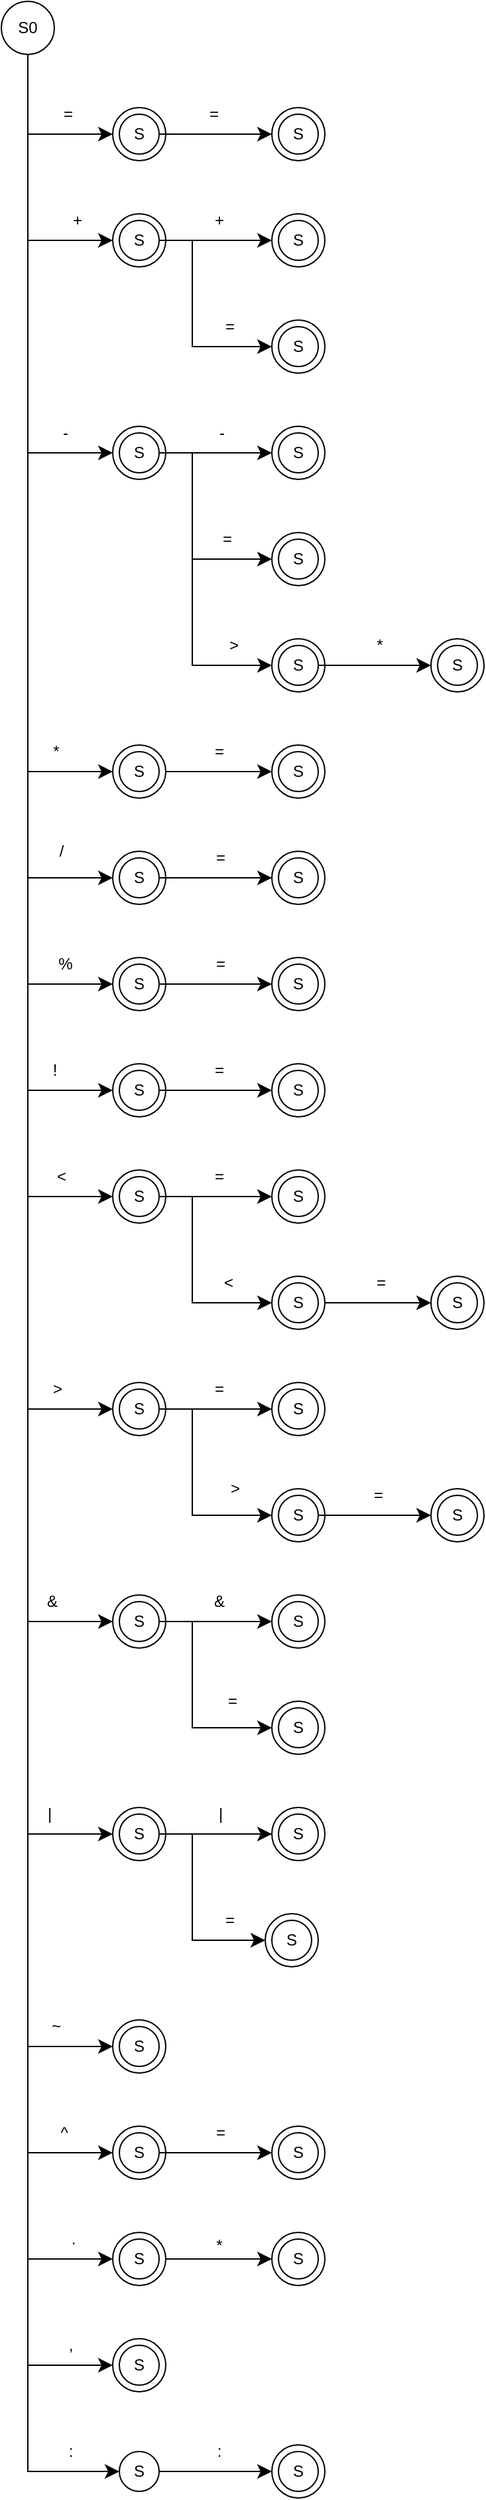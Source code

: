 <mxfile version="26.2.14">
  <diagram name="Страница — 1" id="ICFpaHcOcoHogkfdbQnj">
    <mxGraphModel dx="419" dy="902" grid="1" gridSize="10" guides="1" tooltips="1" connect="1" arrows="1" fold="1" page="1" pageScale="1" pageWidth="827" pageHeight="1169" math="0" shadow="0">
      <root>
        <mxCell id="0" />
        <mxCell id="1" parent="0" />
        <mxCell id="AFnphyHwQlmlIxG2m7yG-260" value="S1" style="ellipse;whiteSpace=wrap;html=1;aspect=fixed;rounded=0;labelBackgroundColor=none;" parent="1" vertex="1">
          <mxGeometry x="120" y="80" width="40" height="40" as="geometry" />
        </mxCell>
        <mxCell id="SLfzTxDuK_mz3WN6_6ux-1" style="edgeStyle=orthogonalEdgeStyle;rounded=0;orthogonalLoop=1;jettySize=auto;html=1;entryX=0;entryY=0.5;entryDx=0;entryDy=0;fontSize=12;startSize=8;endSize=8;labelBackgroundColor=none;fontColor=default;" edge="1" parent="1" source="AFnphyHwQlmlIxG2m7yG-1" target="AFnphyHwQlmlIxG2m7yG-260">
          <mxGeometry relative="1" as="geometry">
            <Array as="points">
              <mxPoint x="56" y="100" />
            </Array>
          </mxGeometry>
        </mxCell>
        <mxCell id="SLfzTxDuK_mz3WN6_6ux-17" value="=" style="edgeLabel;html=1;align=center;verticalAlign=middle;resizable=0;points=[];fontSize=12;fontFamily=Helvetica;fontColor=default;labelBackgroundColor=default;" vertex="1" connectable="0" parent="SLfzTxDuK_mz3WN6_6ux-1">
          <mxGeometry x="0.449" y="-2" relative="1" as="geometry">
            <mxPoint y="-17" as="offset" />
          </mxGeometry>
        </mxCell>
        <mxCell id="SLfzTxDuK_mz3WN6_6ux-12" style="edgeStyle=orthogonalEdgeStyle;rounded=0;orthogonalLoop=1;jettySize=auto;html=1;entryX=0;entryY=0.5;entryDx=0;entryDy=0;fontSize=12;startSize=8;endSize=8;labelBackgroundColor=none;fontColor=default;" edge="1" parent="1" source="AFnphyHwQlmlIxG2m7yG-1" target="SLfzTxDuK_mz3WN6_6ux-2">
          <mxGeometry relative="1" as="geometry">
            <Array as="points">
              <mxPoint x="56" y="180" />
            </Array>
          </mxGeometry>
        </mxCell>
        <mxCell id="SLfzTxDuK_mz3WN6_6ux-18" value="+" style="edgeLabel;html=1;align=center;verticalAlign=middle;resizable=0;points=[];fontSize=12;fontFamily=Helvetica;fontColor=default;labelBackgroundColor=default;" vertex="1" connectable="0" parent="SLfzTxDuK_mz3WN6_6ux-12">
          <mxGeometry x="0.731" y="-2" relative="1" as="geometry">
            <mxPoint y="-17" as="offset" />
          </mxGeometry>
        </mxCell>
        <mxCell id="SLfzTxDuK_mz3WN6_6ux-13" style="edgeStyle=orthogonalEdgeStyle;orthogonalLoop=1;jettySize=auto;html=1;entryX=0;entryY=0.5;entryDx=0;entryDy=0;fontSize=12;startSize=8;endSize=8;rounded=0;curved=0;" edge="1" parent="1" source="AFnphyHwQlmlIxG2m7yG-1" target="SLfzTxDuK_mz3WN6_6ux-4">
          <mxGeometry relative="1" as="geometry">
            <Array as="points">
              <mxPoint x="56" y="340" />
            </Array>
          </mxGeometry>
        </mxCell>
        <mxCell id="SLfzTxDuK_mz3WN6_6ux-19" value="-" style="edgeLabel;html=1;align=center;verticalAlign=middle;resizable=0;points=[];fontSize=12;fontFamily=Helvetica;fontColor=default;labelBackgroundColor=default;" vertex="1" connectable="0" parent="SLfzTxDuK_mz3WN6_6ux-13">
          <mxGeometry x="0.801" y="-1" relative="1" as="geometry">
            <mxPoint y="-16" as="offset" />
          </mxGeometry>
        </mxCell>
        <mxCell id="SLfzTxDuK_mz3WN6_6ux-14" style="edgeStyle=orthogonalEdgeStyle;shape=connector;curved=0;rounded=0;orthogonalLoop=1;jettySize=auto;html=1;entryX=0;entryY=0.5;entryDx=0;entryDy=0;strokeColor=default;align=center;verticalAlign=middle;fontFamily=Helvetica;fontSize=12;fontColor=default;labelBackgroundColor=default;startSize=8;endArrow=classic;endSize=8;" edge="1" parent="1" source="AFnphyHwQlmlIxG2m7yG-1" target="SLfzTxDuK_mz3WN6_6ux-6">
          <mxGeometry relative="1" as="geometry">
            <Array as="points">
              <mxPoint x="56" y="580" />
            </Array>
          </mxGeometry>
        </mxCell>
        <mxCell id="SLfzTxDuK_mz3WN6_6ux-20" value="*" style="edgeLabel;html=1;align=center;verticalAlign=middle;resizable=0;points=[];fontSize=12;fontFamily=Helvetica;fontColor=default;labelBackgroundColor=default;" vertex="1" connectable="0" parent="SLfzTxDuK_mz3WN6_6ux-14">
          <mxGeometry x="0.882" relative="1" as="geometry">
            <mxPoint x="-8" y="-15" as="offset" />
          </mxGeometry>
        </mxCell>
        <mxCell id="SLfzTxDuK_mz3WN6_6ux-15" style="edgeStyle=orthogonalEdgeStyle;shape=connector;curved=0;rounded=0;orthogonalLoop=1;jettySize=auto;html=1;entryX=0;entryY=0.5;entryDx=0;entryDy=0;strokeColor=default;align=center;verticalAlign=middle;fontFamily=Helvetica;fontSize=12;fontColor=default;labelBackgroundColor=default;startSize=8;endArrow=classic;endSize=8;" edge="1" parent="1" source="AFnphyHwQlmlIxG2m7yG-1" target="SLfzTxDuK_mz3WN6_6ux-8">
          <mxGeometry relative="1" as="geometry">
            <Array as="points">
              <mxPoint x="56" y="660" />
            </Array>
          </mxGeometry>
        </mxCell>
        <mxCell id="SLfzTxDuK_mz3WN6_6ux-21" value="/" style="edgeLabel;html=1;align=center;verticalAlign=middle;resizable=0;points=[];fontSize=12;fontFamily=Helvetica;fontColor=default;labelBackgroundColor=default;" vertex="1" connectable="0" parent="SLfzTxDuK_mz3WN6_6ux-15">
          <mxGeometry x="0.886" y="-1" relative="1" as="geometry">
            <mxPoint y="-21" as="offset" />
          </mxGeometry>
        </mxCell>
        <mxCell id="SLfzTxDuK_mz3WN6_6ux-16" style="edgeStyle=orthogonalEdgeStyle;shape=connector;curved=0;rounded=0;orthogonalLoop=1;jettySize=auto;html=1;entryX=0;entryY=0.5;entryDx=0;entryDy=0;strokeColor=default;align=center;verticalAlign=middle;fontFamily=Helvetica;fontSize=12;fontColor=default;labelBackgroundColor=default;startSize=8;endArrow=classic;endSize=8;" edge="1" parent="1" source="AFnphyHwQlmlIxG2m7yG-1" target="SLfzTxDuK_mz3WN6_6ux-10">
          <mxGeometry relative="1" as="geometry">
            <Array as="points">
              <mxPoint x="56" y="740" />
            </Array>
          </mxGeometry>
        </mxCell>
        <mxCell id="SLfzTxDuK_mz3WN6_6ux-22" value="%" style="edgeLabel;html=1;align=center;verticalAlign=middle;resizable=0;points=[];fontSize=12;fontFamily=Helvetica;fontColor=default;labelBackgroundColor=default;" vertex="1" connectable="0" parent="SLfzTxDuK_mz3WN6_6ux-16">
          <mxGeometry x="0.904" y="-3" relative="1" as="geometry">
            <mxPoint y="-18" as="offset" />
          </mxGeometry>
        </mxCell>
        <mxCell id="SLfzTxDuK_mz3WN6_6ux-47" style="edgeStyle=orthogonalEdgeStyle;shape=connector;curved=0;rounded=0;orthogonalLoop=1;jettySize=auto;html=1;entryX=0;entryY=0.5;entryDx=0;entryDy=0;strokeColor=default;align=center;verticalAlign=middle;fontFamily=Helvetica;fontSize=12;fontColor=default;labelBackgroundColor=default;startSize=8;endArrow=classic;endSize=8;" edge="1" parent="1" source="AFnphyHwQlmlIxG2m7yG-1" target="SLfzTxDuK_mz3WN6_6ux-43">
          <mxGeometry relative="1" as="geometry">
            <Array as="points">
              <mxPoint x="56" y="900" />
            </Array>
          </mxGeometry>
        </mxCell>
        <mxCell id="SLfzTxDuK_mz3WN6_6ux-49" value="&amp;lt;" style="edgeLabel;html=1;align=center;verticalAlign=middle;resizable=0;points=[];fontSize=12;fontFamily=Helvetica;fontColor=default;labelBackgroundColor=default;" vertex="1" connectable="0" parent="SLfzTxDuK_mz3WN6_6ux-47">
          <mxGeometry x="0.915" y="-1" relative="1" as="geometry">
            <mxPoint y="-16" as="offset" />
          </mxGeometry>
        </mxCell>
        <mxCell id="SLfzTxDuK_mz3WN6_6ux-48" style="edgeStyle=orthogonalEdgeStyle;shape=connector;curved=0;rounded=0;orthogonalLoop=1;jettySize=auto;html=1;entryX=0;entryY=0.5;entryDx=0;entryDy=0;strokeColor=default;align=center;verticalAlign=middle;fontFamily=Helvetica;fontSize=12;fontColor=default;labelBackgroundColor=default;startSize=8;endArrow=classic;endSize=8;" edge="1" parent="1" source="AFnphyHwQlmlIxG2m7yG-1" target="SLfzTxDuK_mz3WN6_6ux-45">
          <mxGeometry relative="1" as="geometry">
            <Array as="points">
              <mxPoint x="56" y="1060" />
            </Array>
          </mxGeometry>
        </mxCell>
        <mxCell id="SLfzTxDuK_mz3WN6_6ux-50" value="&amp;gt;" style="edgeLabel;html=1;align=center;verticalAlign=middle;resizable=0;points=[];fontSize=12;fontFamily=Helvetica;fontColor=default;labelBackgroundColor=default;" vertex="1" connectable="0" parent="SLfzTxDuK_mz3WN6_6ux-48">
          <mxGeometry x="0.922" y="1" relative="1" as="geometry">
            <mxPoint y="-14" as="offset" />
          </mxGeometry>
        </mxCell>
        <mxCell id="SLfzTxDuK_mz3WN6_6ux-64" style="edgeStyle=orthogonalEdgeStyle;shape=connector;curved=0;rounded=0;orthogonalLoop=1;jettySize=auto;html=1;entryX=0;entryY=0.5;entryDx=0;entryDy=0;strokeColor=default;align=center;verticalAlign=middle;fontFamily=Helvetica;fontSize=12;fontColor=default;labelBackgroundColor=default;startSize=8;endArrow=classic;endSize=8;" edge="1" parent="1" source="AFnphyHwQlmlIxG2m7yG-1" target="SLfzTxDuK_mz3WN6_6ux-60">
          <mxGeometry relative="1" as="geometry">
            <Array as="points">
              <mxPoint x="56" y="820" />
            </Array>
          </mxGeometry>
        </mxCell>
        <mxCell id="SLfzTxDuK_mz3WN6_6ux-65" value="!" style="edgeLabel;html=1;align=center;verticalAlign=middle;resizable=0;points=[];fontSize=12;fontFamily=Helvetica;fontColor=default;labelBackgroundColor=default;" vertex="1" connectable="0" parent="SLfzTxDuK_mz3WN6_6ux-64">
          <mxGeometry x="0.894" relative="1" as="geometry">
            <mxPoint y="-15" as="offset" />
          </mxGeometry>
        </mxCell>
        <mxCell id="SLfzTxDuK_mz3WN6_6ux-78" style="edgeStyle=orthogonalEdgeStyle;shape=connector;curved=0;rounded=0;orthogonalLoop=1;jettySize=auto;html=1;entryX=0;entryY=0.5;entryDx=0;entryDy=0;strokeColor=default;align=center;verticalAlign=middle;fontFamily=Helvetica;fontSize=12;fontColor=default;labelBackgroundColor=default;startSize=8;endArrow=classic;endSize=8;" edge="1" parent="1" source="AFnphyHwQlmlIxG2m7yG-1" target="SLfzTxDuK_mz3WN6_6ux-66">
          <mxGeometry relative="1" as="geometry">
            <Array as="points">
              <mxPoint x="56" y="1220" />
            </Array>
          </mxGeometry>
        </mxCell>
        <mxCell id="SLfzTxDuK_mz3WN6_6ux-79" value="&amp;amp;" style="edgeLabel;html=1;align=center;verticalAlign=middle;resizable=0;points=[];fontSize=12;fontFamily=Helvetica;fontColor=default;labelBackgroundColor=default;" vertex="1" connectable="0" parent="SLfzTxDuK_mz3WN6_6ux-78">
          <mxGeometry x="0.926" y="-1" relative="1" as="geometry">
            <mxPoint y="-16" as="offset" />
          </mxGeometry>
        </mxCell>
        <mxCell id="SLfzTxDuK_mz3WN6_6ux-80" style="edgeStyle=orthogonalEdgeStyle;shape=connector;curved=0;rounded=0;orthogonalLoop=1;jettySize=auto;html=1;entryX=0;entryY=0.5;entryDx=0;entryDy=0;strokeColor=default;align=center;verticalAlign=middle;fontFamily=Helvetica;fontSize=12;fontColor=default;labelBackgroundColor=default;startSize=8;endArrow=classic;endSize=8;" edge="1" parent="1" source="AFnphyHwQlmlIxG2m7yG-1" target="SLfzTxDuK_mz3WN6_6ux-68">
          <mxGeometry relative="1" as="geometry">
            <Array as="points">
              <mxPoint x="56" y="1380" />
            </Array>
          </mxGeometry>
        </mxCell>
        <mxCell id="SLfzTxDuK_mz3WN6_6ux-81" value="|" style="edgeLabel;html=1;align=center;verticalAlign=middle;resizable=0;points=[];fontSize=12;fontFamily=Helvetica;fontColor=default;labelBackgroundColor=default;" vertex="1" connectable="0" parent="SLfzTxDuK_mz3WN6_6ux-80">
          <mxGeometry x="0.931" relative="1" as="geometry">
            <mxPoint y="-15" as="offset" />
          </mxGeometry>
        </mxCell>
        <mxCell id="SLfzTxDuK_mz3WN6_6ux-84" style="edgeStyle=orthogonalEdgeStyle;shape=connector;curved=0;rounded=0;orthogonalLoop=1;jettySize=auto;html=1;entryX=0;entryY=0.5;entryDx=0;entryDy=0;strokeColor=default;align=center;verticalAlign=middle;fontFamily=Helvetica;fontSize=12;fontColor=default;labelBackgroundColor=default;startSize=8;endArrow=classic;endSize=8;" edge="1" parent="1" source="AFnphyHwQlmlIxG2m7yG-1" target="SLfzTxDuK_mz3WN6_6ux-82">
          <mxGeometry relative="1" as="geometry">
            <Array as="points">
              <mxPoint x="56" y="1540" />
            </Array>
          </mxGeometry>
        </mxCell>
        <mxCell id="SLfzTxDuK_mz3WN6_6ux-85" value="~" style="edgeLabel;html=1;align=center;verticalAlign=middle;resizable=0;points=[];fontSize=12;fontFamily=Helvetica;fontColor=default;labelBackgroundColor=default;" vertex="1" connectable="0" parent="SLfzTxDuK_mz3WN6_6ux-84">
          <mxGeometry x="0.951" y="-1" relative="1" as="geometry">
            <mxPoint x="-5" y="-16" as="offset" />
          </mxGeometry>
        </mxCell>
        <mxCell id="SLfzTxDuK_mz3WN6_6ux-116" value="" style="edgeStyle=orthogonalEdgeStyle;shape=connector;curved=0;rounded=0;orthogonalLoop=1;jettySize=auto;html=1;entryX=0;entryY=0.5;entryDx=0;entryDy=0;strokeColor=default;align=center;verticalAlign=middle;fontFamily=Helvetica;fontSize=12;fontColor=default;labelBackgroundColor=default;startSize=8;endArrow=classic;endSize=8;" edge="1" parent="1" source="AFnphyHwQlmlIxG2m7yG-1" target="SLfzTxDuK_mz3WN6_6ux-114">
          <mxGeometry relative="1" as="geometry">
            <Array as="points">
              <mxPoint x="56" y="1620" />
            </Array>
          </mxGeometry>
        </mxCell>
        <mxCell id="SLfzTxDuK_mz3WN6_6ux-117" value="^" style="edgeLabel;html=1;align=center;verticalAlign=middle;resizable=0;points=[];fontSize=12;fontFamily=Helvetica;fontColor=default;labelBackgroundColor=default;" vertex="1" connectable="0" parent="SLfzTxDuK_mz3WN6_6ux-116">
          <mxGeometry x="0.955" y="-1" relative="1" as="geometry">
            <mxPoint y="-16" as="offset" />
          </mxGeometry>
        </mxCell>
        <mxCell id="SLfzTxDuK_mz3WN6_6ux-160" style="edgeStyle=orthogonalEdgeStyle;shape=connector;curved=0;rounded=0;orthogonalLoop=1;jettySize=auto;html=1;entryX=0;entryY=0.5;entryDx=0;entryDy=0;strokeColor=default;align=center;verticalAlign=middle;fontFamily=Helvetica;fontSize=12;fontColor=default;labelBackgroundColor=default;startSize=8;endArrow=classic;endSize=8;" edge="1" parent="1" source="AFnphyHwQlmlIxG2m7yG-1" target="SLfzTxDuK_mz3WN6_6ux-147">
          <mxGeometry relative="1" as="geometry">
            <Array as="points">
              <mxPoint x="56" y="1700" />
            </Array>
          </mxGeometry>
        </mxCell>
        <mxCell id="SLfzTxDuK_mz3WN6_6ux-163" value="." style="edgeLabel;html=1;align=center;verticalAlign=middle;resizable=0;points=[];fontSize=12;fontFamily=Helvetica;fontColor=default;labelBackgroundColor=default;" vertex="1" connectable="0" parent="SLfzTxDuK_mz3WN6_6ux-160">
          <mxGeometry x="0.965" relative="1" as="geometry">
            <mxPoint y="-15" as="offset" />
          </mxGeometry>
        </mxCell>
        <mxCell id="SLfzTxDuK_mz3WN6_6ux-161" style="edgeStyle=orthogonalEdgeStyle;shape=connector;curved=0;rounded=0;orthogonalLoop=1;jettySize=auto;html=1;entryX=0;entryY=0.5;entryDx=0;entryDy=0;strokeColor=default;align=center;verticalAlign=middle;fontFamily=Helvetica;fontSize=12;fontColor=default;labelBackgroundColor=default;startSize=8;endArrow=classic;endSize=8;" edge="1" parent="1" source="AFnphyHwQlmlIxG2m7yG-1" target="SLfzTxDuK_mz3WN6_6ux-149">
          <mxGeometry relative="1" as="geometry">
            <Array as="points">
              <mxPoint x="56" y="1780" />
            </Array>
          </mxGeometry>
        </mxCell>
        <mxCell id="SLfzTxDuK_mz3WN6_6ux-164" value="," style="edgeLabel;html=1;align=center;verticalAlign=middle;resizable=0;points=[];fontSize=12;fontFamily=Helvetica;fontColor=default;labelBackgroundColor=default;" vertex="1" connectable="0" parent="SLfzTxDuK_mz3WN6_6ux-161">
          <mxGeometry x="0.964" y="-1" relative="1" as="geometry">
            <mxPoint y="-16" as="offset" />
          </mxGeometry>
        </mxCell>
        <mxCell id="SLfzTxDuK_mz3WN6_6ux-162" style="edgeStyle=orthogonalEdgeStyle;shape=connector;curved=0;rounded=0;orthogonalLoop=1;jettySize=auto;html=1;entryX=0;entryY=0.5;entryDx=0;entryDy=0;strokeColor=default;align=center;verticalAlign=middle;fontFamily=Helvetica;fontSize=12;fontColor=default;labelBackgroundColor=default;startSize=8;endArrow=classic;endSize=8;" edge="1" parent="1" source="AFnphyHwQlmlIxG2m7yG-1" target="SLfzTxDuK_mz3WN6_6ux-152">
          <mxGeometry relative="1" as="geometry">
            <Array as="points">
              <mxPoint x="56" y="1860" />
            </Array>
          </mxGeometry>
        </mxCell>
        <mxCell id="SLfzTxDuK_mz3WN6_6ux-166" value=":" style="edgeLabel;html=1;align=center;verticalAlign=middle;resizable=0;points=[];fontSize=12;fontFamily=Helvetica;fontColor=default;labelBackgroundColor=default;" vertex="1" connectable="0" parent="SLfzTxDuK_mz3WN6_6ux-162">
          <mxGeometry x="0.961" y="1" relative="1" as="geometry">
            <mxPoint y="-14" as="offset" />
          </mxGeometry>
        </mxCell>
        <mxCell id="AFnphyHwQlmlIxG2m7yG-1" value="S0" style="ellipse;whiteSpace=wrap;html=1;aspect=fixed;rounded=0;labelBackgroundColor=none;" parent="1" vertex="1">
          <mxGeometry x="36" width="40" height="40" as="geometry" />
        </mxCell>
        <mxCell id="SLfzTxDuK_mz3WN6_6ux-31" style="edgeStyle=orthogonalEdgeStyle;shape=connector;curved=0;rounded=0;orthogonalLoop=1;jettySize=auto;html=1;entryX=0;entryY=0.5;entryDx=0;entryDy=0;strokeColor=default;align=center;verticalAlign=middle;fontFamily=Helvetica;fontSize=12;fontColor=default;labelBackgroundColor=default;startSize=8;endArrow=classic;endSize=8;" edge="1" parent="1" source="AFnphyHwQlmlIxG2m7yG-55" target="SLfzTxDuK_mz3WN6_6ux-29">
          <mxGeometry relative="1" as="geometry" />
        </mxCell>
        <mxCell id="SLfzTxDuK_mz3WN6_6ux-34" value="=" style="edgeLabel;html=1;align=center;verticalAlign=middle;resizable=0;points=[];fontSize=12;fontFamily=Helvetica;fontColor=default;labelBackgroundColor=default;" vertex="1" connectable="0" parent="SLfzTxDuK_mz3WN6_6ux-31">
          <mxGeometry x="-0.03" y="-1" relative="1" as="geometry">
            <mxPoint y="-16" as="offset" />
          </mxGeometry>
        </mxCell>
        <mxCell id="AFnphyHwQlmlIxG2m7yG-55" value="S" style="ellipse;whiteSpace=wrap;html=1;aspect=fixed;rounded=0;labelBackgroundColor=none;" parent="1" vertex="1">
          <mxGeometry x="125" y="85" width="30" height="30" as="geometry" />
        </mxCell>
        <mxCell id="SLfzTxDuK_mz3WN6_6ux-25" style="edgeStyle=orthogonalEdgeStyle;shape=connector;curved=0;rounded=0;orthogonalLoop=1;jettySize=auto;html=1;entryX=0;entryY=0.5;entryDx=0;entryDy=0;strokeColor=default;align=center;verticalAlign=middle;fontFamily=Helvetica;fontSize=12;fontColor=default;labelBackgroundColor=default;startSize=8;endArrow=classic;endSize=8;" edge="1" parent="1" source="SLfzTxDuK_mz3WN6_6ux-2" target="SLfzTxDuK_mz3WN6_6ux-23">
          <mxGeometry relative="1" as="geometry" />
        </mxCell>
        <mxCell id="SLfzTxDuK_mz3WN6_6ux-26" value="+" style="edgeLabel;html=1;align=center;verticalAlign=middle;resizable=0;points=[];fontSize=12;fontFamily=Helvetica;fontColor=default;labelBackgroundColor=default;" vertex="1" connectable="0" parent="SLfzTxDuK_mz3WN6_6ux-25">
          <mxGeometry x="-0.002" relative="1" as="geometry">
            <mxPoint y="-15" as="offset" />
          </mxGeometry>
        </mxCell>
        <mxCell id="SLfzTxDuK_mz3WN6_6ux-2" value="S1" style="ellipse;whiteSpace=wrap;html=1;aspect=fixed;rounded=0;labelBackgroundColor=none;" vertex="1" parent="1">
          <mxGeometry x="120" y="160" width="40" height="40" as="geometry" />
        </mxCell>
        <mxCell id="SLfzTxDuK_mz3WN6_6ux-104" style="edgeStyle=orthogonalEdgeStyle;shape=connector;curved=0;rounded=0;orthogonalLoop=1;jettySize=auto;html=1;entryX=0;entryY=0.5;entryDx=0;entryDy=0;strokeColor=default;align=center;verticalAlign=middle;fontFamily=Helvetica;fontSize=12;fontColor=default;labelBackgroundColor=default;startSize=8;endArrow=classic;endSize=8;" edge="1" parent="1" source="SLfzTxDuK_mz3WN6_6ux-3" target="SLfzTxDuK_mz3WN6_6ux-94">
          <mxGeometry relative="1" as="geometry">
            <Array as="points">
              <mxPoint x="180" y="180" />
              <mxPoint x="180" y="260" />
            </Array>
          </mxGeometry>
        </mxCell>
        <mxCell id="SLfzTxDuK_mz3WN6_6ux-109" value="=" style="edgeLabel;html=1;align=center;verticalAlign=middle;resizable=0;points=[];fontSize=12;fontFamily=Helvetica;fontColor=default;labelBackgroundColor=default;" vertex="1" connectable="0" parent="SLfzTxDuK_mz3WN6_6ux-104">
          <mxGeometry x="0.605" relative="1" as="geometry">
            <mxPoint y="-15" as="offset" />
          </mxGeometry>
        </mxCell>
        <mxCell id="SLfzTxDuK_mz3WN6_6ux-3" value="S" style="ellipse;whiteSpace=wrap;html=1;aspect=fixed;rounded=0;labelBackgroundColor=none;" vertex="1" parent="1">
          <mxGeometry x="125" y="165" width="30" height="30" as="geometry" />
        </mxCell>
        <mxCell id="SLfzTxDuK_mz3WN6_6ux-105" style="edgeStyle=orthogonalEdgeStyle;shape=connector;curved=0;rounded=0;orthogonalLoop=1;jettySize=auto;html=1;entryX=0;entryY=0.5;entryDx=0;entryDy=0;strokeColor=default;align=center;verticalAlign=middle;fontFamily=Helvetica;fontSize=12;fontColor=default;labelBackgroundColor=default;startSize=8;endArrow=classic;endSize=8;" edge="1" parent="1" source="SLfzTxDuK_mz3WN6_6ux-4" target="SLfzTxDuK_mz3WN6_6ux-96">
          <mxGeometry relative="1" as="geometry">
            <Array as="points">
              <mxPoint x="180" y="340" />
              <mxPoint x="180" y="420" />
            </Array>
          </mxGeometry>
        </mxCell>
        <mxCell id="SLfzTxDuK_mz3WN6_6ux-110" value="=" style="edgeLabel;html=1;align=center;verticalAlign=middle;resizable=0;points=[];fontSize=12;fontFamily=Helvetica;fontColor=default;labelBackgroundColor=default;" vertex="1" connectable="0" parent="SLfzTxDuK_mz3WN6_6ux-105">
          <mxGeometry x="0.571" y="-3" relative="1" as="geometry">
            <mxPoint y="-18" as="offset" />
          </mxGeometry>
        </mxCell>
        <mxCell id="SLfzTxDuK_mz3WN6_6ux-4" value="S1" style="ellipse;whiteSpace=wrap;html=1;aspect=fixed;rounded=0;labelBackgroundColor=none;" vertex="1" parent="1">
          <mxGeometry x="120" y="320" width="40" height="40" as="geometry" />
        </mxCell>
        <mxCell id="SLfzTxDuK_mz3WN6_6ux-32" style="edgeStyle=orthogonalEdgeStyle;shape=connector;curved=0;rounded=0;orthogonalLoop=1;jettySize=auto;html=1;entryX=0;entryY=0.5;entryDx=0;entryDy=0;strokeColor=default;align=center;verticalAlign=middle;fontFamily=Helvetica;fontSize=12;fontColor=default;labelBackgroundColor=default;startSize=8;endArrow=classic;endSize=8;" edge="1" parent="1" source="SLfzTxDuK_mz3WN6_6ux-5" target="SLfzTxDuK_mz3WN6_6ux-27">
          <mxGeometry relative="1" as="geometry" />
        </mxCell>
        <mxCell id="SLfzTxDuK_mz3WN6_6ux-33" value="-" style="edgeLabel;html=1;align=center;verticalAlign=middle;resizable=0;points=[];fontSize=12;fontFamily=Helvetica;fontColor=default;labelBackgroundColor=default;" vertex="1" connectable="0" parent="SLfzTxDuK_mz3WN6_6ux-32">
          <mxGeometry x="0.092" y="2" relative="1" as="geometry">
            <mxPoint y="-13" as="offset" />
          </mxGeometry>
        </mxCell>
        <mxCell id="SLfzTxDuK_mz3WN6_6ux-141" style="edgeStyle=orthogonalEdgeStyle;shape=connector;curved=0;rounded=0;orthogonalLoop=1;jettySize=auto;html=1;entryX=0;entryY=0.5;entryDx=0;entryDy=0;strokeColor=default;align=center;verticalAlign=middle;fontFamily=Helvetica;fontSize=12;fontColor=default;labelBackgroundColor=default;startSize=8;endArrow=classic;endSize=8;" edge="1" parent="1" source="SLfzTxDuK_mz3WN6_6ux-5" target="SLfzTxDuK_mz3WN6_6ux-139">
          <mxGeometry relative="1" as="geometry">
            <Array as="points">
              <mxPoint x="180" y="340" />
              <mxPoint x="180" y="500" />
            </Array>
          </mxGeometry>
        </mxCell>
        <mxCell id="SLfzTxDuK_mz3WN6_6ux-142" value="&amp;gt;" style="edgeLabel;html=1;align=center;verticalAlign=middle;resizable=0;points=[];fontSize=12;fontFamily=Helvetica;fontColor=default;labelBackgroundColor=default;" vertex="1" connectable="0" parent="SLfzTxDuK_mz3WN6_6ux-141">
          <mxGeometry x="0.832" y="-1" relative="1" as="geometry">
            <mxPoint x="-9" y="-16" as="offset" />
          </mxGeometry>
        </mxCell>
        <mxCell id="SLfzTxDuK_mz3WN6_6ux-5" value="S" style="ellipse;whiteSpace=wrap;html=1;aspect=fixed;rounded=0;labelBackgroundColor=none;" vertex="1" parent="1">
          <mxGeometry x="125" y="325" width="30" height="30" as="geometry" />
        </mxCell>
        <mxCell id="SLfzTxDuK_mz3WN6_6ux-106" style="edgeStyle=orthogonalEdgeStyle;shape=connector;curved=0;rounded=0;orthogonalLoop=1;jettySize=auto;html=1;entryX=0;entryY=0.5;entryDx=0;entryDy=0;strokeColor=default;align=center;verticalAlign=middle;fontFamily=Helvetica;fontSize=12;fontColor=default;labelBackgroundColor=default;startSize=8;endArrow=classic;endSize=8;" edge="1" parent="1" source="SLfzTxDuK_mz3WN6_6ux-6" target="SLfzTxDuK_mz3WN6_6ux-98">
          <mxGeometry relative="1" as="geometry" />
        </mxCell>
        <mxCell id="SLfzTxDuK_mz3WN6_6ux-111" value="=" style="edgeLabel;html=1;align=center;verticalAlign=middle;resizable=0;points=[];fontSize=12;fontFamily=Helvetica;fontColor=default;labelBackgroundColor=default;" vertex="1" connectable="0" parent="SLfzTxDuK_mz3WN6_6ux-106">
          <mxGeometry x="0.012" y="-2" relative="1" as="geometry">
            <mxPoint x="-1" y="-17" as="offset" />
          </mxGeometry>
        </mxCell>
        <mxCell id="SLfzTxDuK_mz3WN6_6ux-6" value="S1" style="ellipse;whiteSpace=wrap;html=1;aspect=fixed;rounded=0;labelBackgroundColor=none;" vertex="1" parent="1">
          <mxGeometry x="120" y="560" width="40" height="40" as="geometry" />
        </mxCell>
        <mxCell id="SLfzTxDuK_mz3WN6_6ux-7" value="S" style="ellipse;whiteSpace=wrap;html=1;aspect=fixed;rounded=0;labelBackgroundColor=none;" vertex="1" parent="1">
          <mxGeometry x="125" y="565" width="30" height="30" as="geometry" />
        </mxCell>
        <mxCell id="SLfzTxDuK_mz3WN6_6ux-8" value="S1" style="ellipse;whiteSpace=wrap;html=1;aspect=fixed;rounded=0;labelBackgroundColor=none;" vertex="1" parent="1">
          <mxGeometry x="120" y="640" width="40" height="40" as="geometry" />
        </mxCell>
        <mxCell id="SLfzTxDuK_mz3WN6_6ux-107" style="edgeStyle=orthogonalEdgeStyle;shape=connector;curved=0;rounded=0;orthogonalLoop=1;jettySize=auto;html=1;entryX=0;entryY=0.5;entryDx=0;entryDy=0;strokeColor=default;align=center;verticalAlign=middle;fontFamily=Helvetica;fontSize=12;fontColor=default;labelBackgroundColor=default;startSize=8;endArrow=classic;endSize=8;" edge="1" parent="1" source="SLfzTxDuK_mz3WN6_6ux-9" target="SLfzTxDuK_mz3WN6_6ux-100">
          <mxGeometry relative="1" as="geometry" />
        </mxCell>
        <mxCell id="SLfzTxDuK_mz3WN6_6ux-112" value="=" style="edgeLabel;html=1;align=center;verticalAlign=middle;resizable=0;points=[];fontSize=12;fontFamily=Helvetica;fontColor=default;labelBackgroundColor=default;" vertex="1" connectable="0" parent="SLfzTxDuK_mz3WN6_6ux-107">
          <mxGeometry x="0.029" y="-2" relative="1" as="geometry">
            <mxPoint x="2" y="-17" as="offset" />
          </mxGeometry>
        </mxCell>
        <mxCell id="SLfzTxDuK_mz3WN6_6ux-9" value="S" style="ellipse;whiteSpace=wrap;html=1;aspect=fixed;rounded=0;labelBackgroundColor=none;" vertex="1" parent="1">
          <mxGeometry x="125" y="645" width="30" height="30" as="geometry" />
        </mxCell>
        <mxCell id="SLfzTxDuK_mz3WN6_6ux-10" value="S1" style="ellipse;whiteSpace=wrap;html=1;aspect=fixed;rounded=0;labelBackgroundColor=none;" vertex="1" parent="1">
          <mxGeometry x="120" y="720" width="40" height="40" as="geometry" />
        </mxCell>
        <mxCell id="SLfzTxDuK_mz3WN6_6ux-108" style="edgeStyle=orthogonalEdgeStyle;shape=connector;curved=0;rounded=0;orthogonalLoop=1;jettySize=auto;html=1;entryX=0;entryY=0.5;entryDx=0;entryDy=0;strokeColor=default;align=center;verticalAlign=middle;fontFamily=Helvetica;fontSize=12;fontColor=default;labelBackgroundColor=default;startSize=8;endArrow=classic;endSize=8;" edge="1" parent="1" source="SLfzTxDuK_mz3WN6_6ux-11" target="SLfzTxDuK_mz3WN6_6ux-102">
          <mxGeometry relative="1" as="geometry" />
        </mxCell>
        <mxCell id="SLfzTxDuK_mz3WN6_6ux-113" value="=" style="edgeLabel;html=1;align=center;verticalAlign=middle;resizable=0;points=[];fontSize=12;fontFamily=Helvetica;fontColor=default;labelBackgroundColor=default;" vertex="1" connectable="0" parent="SLfzTxDuK_mz3WN6_6ux-108">
          <mxGeometry x="0.07" relative="1" as="geometry">
            <mxPoint y="-15" as="offset" />
          </mxGeometry>
        </mxCell>
        <mxCell id="SLfzTxDuK_mz3WN6_6ux-11" value="S" style="ellipse;whiteSpace=wrap;html=1;aspect=fixed;rounded=0;labelBackgroundColor=none;" vertex="1" parent="1">
          <mxGeometry x="125" y="725" width="30" height="30" as="geometry" />
        </mxCell>
        <mxCell id="SLfzTxDuK_mz3WN6_6ux-23" value="S1" style="ellipse;whiteSpace=wrap;html=1;aspect=fixed;rounded=0;labelBackgroundColor=none;" vertex="1" parent="1">
          <mxGeometry x="240" y="160" width="40" height="40" as="geometry" />
        </mxCell>
        <mxCell id="SLfzTxDuK_mz3WN6_6ux-24" value="S" style="ellipse;whiteSpace=wrap;html=1;aspect=fixed;rounded=0;labelBackgroundColor=none;" vertex="1" parent="1">
          <mxGeometry x="245" y="165" width="30" height="30" as="geometry" />
        </mxCell>
        <mxCell id="SLfzTxDuK_mz3WN6_6ux-27" value="S1" style="ellipse;whiteSpace=wrap;html=1;aspect=fixed;rounded=0;labelBackgroundColor=none;" vertex="1" parent="1">
          <mxGeometry x="240" y="320" width="40" height="40" as="geometry" />
        </mxCell>
        <mxCell id="SLfzTxDuK_mz3WN6_6ux-28" value="S" style="ellipse;whiteSpace=wrap;html=1;aspect=fixed;rounded=0;labelBackgroundColor=none;" vertex="1" parent="1">
          <mxGeometry x="245" y="325" width="30" height="30" as="geometry" />
        </mxCell>
        <mxCell id="SLfzTxDuK_mz3WN6_6ux-29" value="S1" style="ellipse;whiteSpace=wrap;html=1;aspect=fixed;rounded=0;labelBackgroundColor=none;" vertex="1" parent="1">
          <mxGeometry x="240" y="80" width="40" height="40" as="geometry" />
        </mxCell>
        <mxCell id="SLfzTxDuK_mz3WN6_6ux-30" value="S" style="ellipse;whiteSpace=wrap;html=1;aspect=fixed;rounded=0;labelBackgroundColor=none;" vertex="1" parent="1">
          <mxGeometry x="245" y="85" width="30" height="30" as="geometry" />
        </mxCell>
        <mxCell id="SLfzTxDuK_mz3WN6_6ux-39" value="S1" style="ellipse;whiteSpace=wrap;html=1;aspect=fixed;rounded=0;labelBackgroundColor=none;" vertex="1" parent="1">
          <mxGeometry x="240" y="800" width="40" height="40" as="geometry" />
        </mxCell>
        <mxCell id="SLfzTxDuK_mz3WN6_6ux-40" value="S" style="ellipse;whiteSpace=wrap;html=1;aspect=fixed;rounded=0;labelBackgroundColor=none;" vertex="1" parent="1">
          <mxGeometry x="245" y="805" width="30" height="30" as="geometry" />
        </mxCell>
        <mxCell id="SLfzTxDuK_mz3WN6_6ux-55" style="edgeStyle=orthogonalEdgeStyle;shape=connector;curved=0;rounded=0;orthogonalLoop=1;jettySize=auto;html=1;entryX=0;entryY=0.5;entryDx=0;entryDy=0;strokeColor=default;align=center;verticalAlign=middle;fontFamily=Helvetica;fontSize=12;fontColor=default;labelBackgroundColor=default;startSize=8;endArrow=classic;endSize=8;" edge="1" parent="1" source="SLfzTxDuK_mz3WN6_6ux-43" target="SLfzTxDuK_mz3WN6_6ux-51">
          <mxGeometry relative="1" as="geometry" />
        </mxCell>
        <mxCell id="SLfzTxDuK_mz3WN6_6ux-43" value="S1" style="ellipse;whiteSpace=wrap;html=1;aspect=fixed;rounded=0;labelBackgroundColor=none;" vertex="1" parent="1">
          <mxGeometry x="120" y="880" width="40" height="40" as="geometry" />
        </mxCell>
        <mxCell id="SLfzTxDuK_mz3WN6_6ux-90" style="edgeStyle=orthogonalEdgeStyle;shape=connector;curved=0;rounded=0;orthogonalLoop=1;jettySize=auto;html=1;entryX=0;entryY=0.5;entryDx=0;entryDy=0;strokeColor=default;align=center;verticalAlign=middle;fontFamily=Helvetica;fontSize=12;fontColor=default;labelBackgroundColor=default;startSize=8;endArrow=classic;endSize=8;" edge="1" parent="1" source="SLfzTxDuK_mz3WN6_6ux-44" target="SLfzTxDuK_mz3WN6_6ux-88">
          <mxGeometry relative="1" as="geometry">
            <Array as="points">
              <mxPoint x="180" y="900" />
              <mxPoint x="180" y="980" />
            </Array>
          </mxGeometry>
        </mxCell>
        <mxCell id="SLfzTxDuK_mz3WN6_6ux-92" value="&amp;lt;" style="edgeLabel;html=1;align=center;verticalAlign=middle;resizable=0;points=[];fontSize=12;fontFamily=Helvetica;fontColor=default;labelBackgroundColor=default;" vertex="1" connectable="0" parent="SLfzTxDuK_mz3WN6_6ux-90">
          <mxGeometry x="0.595" y="-1" relative="1" as="geometry">
            <mxPoint y="-16" as="offset" />
          </mxGeometry>
        </mxCell>
        <mxCell id="SLfzTxDuK_mz3WN6_6ux-44" value="S" style="ellipse;whiteSpace=wrap;html=1;aspect=fixed;rounded=0;labelBackgroundColor=none;" vertex="1" parent="1">
          <mxGeometry x="125" y="885" width="30" height="30" as="geometry" />
        </mxCell>
        <mxCell id="SLfzTxDuK_mz3WN6_6ux-45" value="S1" style="ellipse;whiteSpace=wrap;html=1;aspect=fixed;rounded=0;labelBackgroundColor=none;" vertex="1" parent="1">
          <mxGeometry x="120" y="1040" width="40" height="40" as="geometry" />
        </mxCell>
        <mxCell id="SLfzTxDuK_mz3WN6_6ux-56" style="edgeStyle=orthogonalEdgeStyle;shape=connector;curved=0;rounded=0;orthogonalLoop=1;jettySize=auto;html=1;entryX=0;entryY=0.5;entryDx=0;entryDy=0;strokeColor=default;align=center;verticalAlign=middle;fontFamily=Helvetica;fontSize=12;fontColor=default;labelBackgroundColor=default;startSize=8;endArrow=classic;endSize=8;" edge="1" parent="1" source="SLfzTxDuK_mz3WN6_6ux-46" target="SLfzTxDuK_mz3WN6_6ux-53">
          <mxGeometry relative="1" as="geometry" />
        </mxCell>
        <mxCell id="SLfzTxDuK_mz3WN6_6ux-59" value="=" style="edgeLabel;html=1;align=center;verticalAlign=middle;resizable=0;points=[];fontSize=12;fontFamily=Helvetica;fontColor=default;labelBackgroundColor=default;" vertex="1" connectable="0" parent="SLfzTxDuK_mz3WN6_6ux-56">
          <mxGeometry x="0.109" relative="1" as="geometry">
            <mxPoint x="-2" y="-15" as="offset" />
          </mxGeometry>
        </mxCell>
        <mxCell id="SLfzTxDuK_mz3WN6_6ux-91" style="edgeStyle=orthogonalEdgeStyle;shape=connector;curved=0;rounded=0;orthogonalLoop=1;jettySize=auto;html=1;entryX=0;entryY=0.5;entryDx=0;entryDy=0;strokeColor=default;align=center;verticalAlign=middle;fontFamily=Helvetica;fontSize=12;fontColor=default;labelBackgroundColor=default;startSize=8;endArrow=classic;endSize=8;" edge="1" parent="1" source="SLfzTxDuK_mz3WN6_6ux-46" target="SLfzTxDuK_mz3WN6_6ux-86">
          <mxGeometry relative="1" as="geometry">
            <Array as="points">
              <mxPoint x="180" y="1060" />
              <mxPoint x="180" y="1140" />
            </Array>
          </mxGeometry>
        </mxCell>
        <mxCell id="SLfzTxDuK_mz3WN6_6ux-93" value="&amp;gt;" style="edgeLabel;html=1;align=center;verticalAlign=middle;resizable=0;points=[];fontSize=12;fontFamily=Helvetica;fontColor=default;labelBackgroundColor=default;" vertex="1" connectable="0" parent="SLfzTxDuK_mz3WN6_6ux-91">
          <mxGeometry x="0.658" y="-2" relative="1" as="geometry">
            <mxPoint y="-22" as="offset" />
          </mxGeometry>
        </mxCell>
        <mxCell id="SLfzTxDuK_mz3WN6_6ux-46" value="S" style="ellipse;whiteSpace=wrap;html=1;aspect=fixed;rounded=0;labelBackgroundColor=none;" vertex="1" parent="1">
          <mxGeometry x="125" y="1045" width="30" height="30" as="geometry" />
        </mxCell>
        <mxCell id="SLfzTxDuK_mz3WN6_6ux-51" value="S1" style="ellipse;whiteSpace=wrap;html=1;aspect=fixed;rounded=0;labelBackgroundColor=none;" vertex="1" parent="1">
          <mxGeometry x="240" y="880" width="40" height="40" as="geometry" />
        </mxCell>
        <mxCell id="SLfzTxDuK_mz3WN6_6ux-52" value="S" style="ellipse;whiteSpace=wrap;html=1;aspect=fixed;rounded=0;labelBackgroundColor=none;" vertex="1" parent="1">
          <mxGeometry x="245" y="885" width="30" height="30" as="geometry" />
        </mxCell>
        <mxCell id="SLfzTxDuK_mz3WN6_6ux-53" value="S1" style="ellipse;whiteSpace=wrap;html=1;aspect=fixed;rounded=0;labelBackgroundColor=none;" vertex="1" parent="1">
          <mxGeometry x="240" y="1040" width="40" height="40" as="geometry" />
        </mxCell>
        <mxCell id="SLfzTxDuK_mz3WN6_6ux-54" value="S" style="ellipse;whiteSpace=wrap;html=1;aspect=fixed;rounded=0;labelBackgroundColor=none;" vertex="1" parent="1">
          <mxGeometry x="245" y="1045" width="30" height="30" as="geometry" />
        </mxCell>
        <mxCell id="SLfzTxDuK_mz3WN6_6ux-57" value="=" style="edgeLabel;html=1;align=center;verticalAlign=middle;resizable=0;points=[];fontSize=12;fontFamily=Helvetica;fontColor=default;labelBackgroundColor=default;" vertex="1" connectable="0" parent="1">
          <mxGeometry x="200.001" y="885" as="geometry" />
        </mxCell>
        <mxCell id="SLfzTxDuK_mz3WN6_6ux-60" value="S1" style="ellipse;whiteSpace=wrap;html=1;aspect=fixed;rounded=0;labelBackgroundColor=none;" vertex="1" parent="1">
          <mxGeometry x="120" y="800" width="40" height="40" as="geometry" />
        </mxCell>
        <mxCell id="SLfzTxDuK_mz3WN6_6ux-62" style="edgeStyle=orthogonalEdgeStyle;shape=connector;curved=0;rounded=0;orthogonalLoop=1;jettySize=auto;html=1;entryX=0;entryY=0.5;entryDx=0;entryDy=0;strokeColor=default;align=center;verticalAlign=middle;fontFamily=Helvetica;fontSize=12;fontColor=default;labelBackgroundColor=default;startSize=8;endArrow=classic;endSize=8;" edge="1" parent="1" source="SLfzTxDuK_mz3WN6_6ux-61" target="SLfzTxDuK_mz3WN6_6ux-39">
          <mxGeometry relative="1" as="geometry" />
        </mxCell>
        <mxCell id="SLfzTxDuK_mz3WN6_6ux-63" value="=" style="edgeLabel;html=1;align=center;verticalAlign=middle;resizable=0;points=[];fontSize=12;fontFamily=Helvetica;fontColor=default;labelBackgroundColor=default;" vertex="1" connectable="0" parent="SLfzTxDuK_mz3WN6_6ux-62">
          <mxGeometry x="0.022" y="-3" relative="1" as="geometry">
            <mxPoint x="1" y="-18" as="offset" />
          </mxGeometry>
        </mxCell>
        <mxCell id="SLfzTxDuK_mz3WN6_6ux-61" value="S" style="ellipse;whiteSpace=wrap;html=1;aspect=fixed;rounded=0;labelBackgroundColor=none;" vertex="1" parent="1">
          <mxGeometry x="125" y="805" width="30" height="30" as="geometry" />
        </mxCell>
        <mxCell id="SLfzTxDuK_mz3WN6_6ux-66" value="S1" style="ellipse;whiteSpace=wrap;html=1;aspect=fixed;rounded=0;labelBackgroundColor=none;" vertex="1" parent="1">
          <mxGeometry x="120" y="1200" width="40" height="40" as="geometry" />
        </mxCell>
        <mxCell id="SLfzTxDuK_mz3WN6_6ux-74" style="edgeStyle=orthogonalEdgeStyle;shape=connector;curved=0;rounded=0;orthogonalLoop=1;jettySize=auto;html=1;entryX=0;entryY=0.5;entryDx=0;entryDy=0;strokeColor=default;align=center;verticalAlign=middle;fontFamily=Helvetica;fontSize=12;fontColor=default;labelBackgroundColor=default;startSize=8;endArrow=classic;endSize=8;" edge="1" parent="1" source="SLfzTxDuK_mz3WN6_6ux-67" target="SLfzTxDuK_mz3WN6_6ux-70">
          <mxGeometry relative="1" as="geometry" />
        </mxCell>
        <mxCell id="SLfzTxDuK_mz3WN6_6ux-76" value="&amp;amp;" style="edgeLabel;html=1;align=center;verticalAlign=middle;resizable=0;points=[];fontSize=12;fontFamily=Helvetica;fontColor=default;labelBackgroundColor=default;" vertex="1" connectable="0" parent="SLfzTxDuK_mz3WN6_6ux-74">
          <mxGeometry x="0.057" y="-1" relative="1" as="geometry">
            <mxPoint y="-16" as="offset" />
          </mxGeometry>
        </mxCell>
        <mxCell id="SLfzTxDuK_mz3WN6_6ux-125" value="=" style="edgeStyle=orthogonalEdgeStyle;shape=connector;curved=0;rounded=0;orthogonalLoop=1;jettySize=auto;html=1;entryX=0;entryY=0.5;entryDx=0;entryDy=0;strokeColor=default;align=center;verticalAlign=middle;fontFamily=Helvetica;fontSize=12;fontColor=default;labelBackgroundColor=default;startSize=8;endArrow=classic;endSize=8;" edge="1" parent="1" source="SLfzTxDuK_mz3WN6_6ux-67" target="SLfzTxDuK_mz3WN6_6ux-118">
          <mxGeometry x="0.636" y="20" relative="1" as="geometry">
            <Array as="points">
              <mxPoint x="180" y="1220" />
              <mxPoint x="180" y="1300" />
            </Array>
            <mxPoint as="offset" />
          </mxGeometry>
        </mxCell>
        <mxCell id="SLfzTxDuK_mz3WN6_6ux-67" value="S" style="ellipse;whiteSpace=wrap;html=1;aspect=fixed;rounded=0;labelBackgroundColor=none;" vertex="1" parent="1">
          <mxGeometry x="125" y="1205" width="30" height="30" as="geometry" />
        </mxCell>
        <mxCell id="SLfzTxDuK_mz3WN6_6ux-75" style="edgeStyle=orthogonalEdgeStyle;shape=connector;curved=0;rounded=0;orthogonalLoop=1;jettySize=auto;html=1;entryX=0;entryY=0.5;entryDx=0;entryDy=0;strokeColor=default;align=center;verticalAlign=middle;fontFamily=Helvetica;fontSize=12;fontColor=default;labelBackgroundColor=default;startSize=8;endArrow=classic;endSize=8;" edge="1" parent="1" source="SLfzTxDuK_mz3WN6_6ux-68" target="SLfzTxDuK_mz3WN6_6ux-72">
          <mxGeometry relative="1" as="geometry" />
        </mxCell>
        <mxCell id="SLfzTxDuK_mz3WN6_6ux-77" value="|" style="edgeLabel;html=1;align=center;verticalAlign=middle;resizable=0;points=[];fontSize=12;fontFamily=Helvetica;fontColor=default;labelBackgroundColor=default;" vertex="1" connectable="0" parent="SLfzTxDuK_mz3WN6_6ux-75">
          <mxGeometry x="0.035" relative="1" as="geometry">
            <mxPoint x="-1" y="-15" as="offset" />
          </mxGeometry>
        </mxCell>
        <mxCell id="SLfzTxDuK_mz3WN6_6ux-68" value="S1" style="ellipse;whiteSpace=wrap;html=1;aspect=fixed;rounded=0;labelBackgroundColor=none;" vertex="1" parent="1">
          <mxGeometry x="120" y="1360" width="40" height="40" as="geometry" />
        </mxCell>
        <mxCell id="SLfzTxDuK_mz3WN6_6ux-122" style="edgeStyle=orthogonalEdgeStyle;shape=connector;curved=0;rounded=0;orthogonalLoop=1;jettySize=auto;html=1;entryX=0;entryY=0.5;entryDx=0;entryDy=0;strokeColor=default;align=center;verticalAlign=middle;fontFamily=Helvetica;fontSize=12;fontColor=default;labelBackgroundColor=default;startSize=8;endArrow=classic;endSize=8;" edge="1" parent="1" source="SLfzTxDuK_mz3WN6_6ux-69" target="SLfzTxDuK_mz3WN6_6ux-120">
          <mxGeometry relative="1" as="geometry">
            <Array as="points">
              <mxPoint x="180" y="1380" />
              <mxPoint x="180" y="1460" />
            </Array>
          </mxGeometry>
        </mxCell>
        <mxCell id="SLfzTxDuK_mz3WN6_6ux-124" value="=" style="edgeLabel;html=1;align=center;verticalAlign=middle;resizable=0;points=[];fontSize=12;fontFamily=Helvetica;fontColor=default;labelBackgroundColor=default;" vertex="1" connectable="0" parent="SLfzTxDuK_mz3WN6_6ux-122">
          <mxGeometry x="0.655" y="-3" relative="1" as="geometry">
            <mxPoint y="-18" as="offset" />
          </mxGeometry>
        </mxCell>
        <mxCell id="SLfzTxDuK_mz3WN6_6ux-69" value="S" style="ellipse;whiteSpace=wrap;html=1;aspect=fixed;rounded=0;labelBackgroundColor=none;" vertex="1" parent="1">
          <mxGeometry x="125" y="1365" width="30" height="30" as="geometry" />
        </mxCell>
        <mxCell id="SLfzTxDuK_mz3WN6_6ux-70" value="S1" style="ellipse;whiteSpace=wrap;html=1;aspect=fixed;rounded=0;labelBackgroundColor=none;" vertex="1" parent="1">
          <mxGeometry x="240" y="1200" width="40" height="40" as="geometry" />
        </mxCell>
        <mxCell id="SLfzTxDuK_mz3WN6_6ux-71" value="S" style="ellipse;whiteSpace=wrap;html=1;aspect=fixed;rounded=0;labelBackgroundColor=none;" vertex="1" parent="1">
          <mxGeometry x="245" y="1205" width="30" height="30" as="geometry" />
        </mxCell>
        <mxCell id="SLfzTxDuK_mz3WN6_6ux-72" value="S1" style="ellipse;whiteSpace=wrap;html=1;aspect=fixed;rounded=0;labelBackgroundColor=none;" vertex="1" parent="1">
          <mxGeometry x="240" y="1360" width="40" height="40" as="geometry" />
        </mxCell>
        <mxCell id="SLfzTxDuK_mz3WN6_6ux-73" value="S" style="ellipse;whiteSpace=wrap;html=1;aspect=fixed;rounded=0;labelBackgroundColor=none;" vertex="1" parent="1">
          <mxGeometry x="245" y="1365" width="30" height="30" as="geometry" />
        </mxCell>
        <mxCell id="SLfzTxDuK_mz3WN6_6ux-82" value="S1" style="ellipse;whiteSpace=wrap;html=1;aspect=fixed;rounded=0;labelBackgroundColor=none;" vertex="1" parent="1">
          <mxGeometry x="120" y="1520" width="40" height="40" as="geometry" />
        </mxCell>
        <mxCell id="SLfzTxDuK_mz3WN6_6ux-83" value="S" style="ellipse;whiteSpace=wrap;html=1;aspect=fixed;rounded=0;labelBackgroundColor=none;" vertex="1" parent="1">
          <mxGeometry x="125" y="1525" width="30" height="30" as="geometry" />
        </mxCell>
        <mxCell id="SLfzTxDuK_mz3WN6_6ux-86" value="S1" style="ellipse;whiteSpace=wrap;html=1;aspect=fixed;rounded=0;labelBackgroundColor=none;" vertex="1" parent="1">
          <mxGeometry x="240" y="1120" width="40" height="40" as="geometry" />
        </mxCell>
        <mxCell id="SLfzTxDuK_mz3WN6_6ux-136" style="edgeStyle=orthogonalEdgeStyle;shape=connector;curved=0;rounded=0;orthogonalLoop=1;jettySize=auto;html=1;entryX=0;entryY=0.5;entryDx=0;entryDy=0;strokeColor=default;align=center;verticalAlign=middle;fontFamily=Helvetica;fontSize=12;fontColor=default;labelBackgroundColor=default;startSize=8;endArrow=classic;endSize=8;" edge="1" parent="1" source="SLfzTxDuK_mz3WN6_6ux-87" target="SLfzTxDuK_mz3WN6_6ux-133">
          <mxGeometry relative="1" as="geometry" />
        </mxCell>
        <mxCell id="SLfzTxDuK_mz3WN6_6ux-138" value="=" style="edgeLabel;html=1;align=center;verticalAlign=middle;resizable=0;points=[];fontSize=12;fontFamily=Helvetica;fontColor=default;labelBackgroundColor=default;" vertex="1" connectable="0" parent="SLfzTxDuK_mz3WN6_6ux-136">
          <mxGeometry x="0.037" y="-2" relative="1" as="geometry">
            <mxPoint x="1" y="-17" as="offset" />
          </mxGeometry>
        </mxCell>
        <mxCell id="SLfzTxDuK_mz3WN6_6ux-87" value="S" style="ellipse;whiteSpace=wrap;html=1;aspect=fixed;rounded=0;labelBackgroundColor=none;" vertex="1" parent="1">
          <mxGeometry x="245" y="1125" width="30" height="30" as="geometry" />
        </mxCell>
        <mxCell id="SLfzTxDuK_mz3WN6_6ux-135" style="edgeStyle=orthogonalEdgeStyle;shape=connector;curved=0;rounded=0;orthogonalLoop=1;jettySize=auto;html=1;entryX=0;entryY=0.5;entryDx=0;entryDy=0;strokeColor=default;align=center;verticalAlign=middle;fontFamily=Helvetica;fontSize=12;fontColor=default;labelBackgroundColor=default;startSize=8;endArrow=classic;endSize=8;" edge="1" parent="1" source="SLfzTxDuK_mz3WN6_6ux-88" target="SLfzTxDuK_mz3WN6_6ux-131">
          <mxGeometry relative="1" as="geometry" />
        </mxCell>
        <mxCell id="SLfzTxDuK_mz3WN6_6ux-137" value="=" style="edgeLabel;html=1;align=center;verticalAlign=middle;resizable=0;points=[];fontSize=12;fontFamily=Helvetica;fontColor=default;labelBackgroundColor=default;" vertex="1" connectable="0" parent="SLfzTxDuK_mz3WN6_6ux-135">
          <mxGeometry x="0.049" y="-1" relative="1" as="geometry">
            <mxPoint y="-16" as="offset" />
          </mxGeometry>
        </mxCell>
        <mxCell id="SLfzTxDuK_mz3WN6_6ux-88" value="S1" style="ellipse;whiteSpace=wrap;html=1;aspect=fixed;rounded=0;labelBackgroundColor=none;" vertex="1" parent="1">
          <mxGeometry x="240" y="960" width="40" height="40" as="geometry" />
        </mxCell>
        <mxCell id="SLfzTxDuK_mz3WN6_6ux-89" value="S" style="ellipse;whiteSpace=wrap;html=1;aspect=fixed;rounded=0;labelBackgroundColor=none;" vertex="1" parent="1">
          <mxGeometry x="245" y="965" width="30" height="30" as="geometry" />
        </mxCell>
        <mxCell id="SLfzTxDuK_mz3WN6_6ux-94" value="S1" style="ellipse;whiteSpace=wrap;html=1;aspect=fixed;rounded=0;labelBackgroundColor=none;" vertex="1" parent="1">
          <mxGeometry x="240" y="240" width="40" height="40" as="geometry" />
        </mxCell>
        <mxCell id="SLfzTxDuK_mz3WN6_6ux-95" value="S" style="ellipse;whiteSpace=wrap;html=1;aspect=fixed;rounded=0;labelBackgroundColor=none;" vertex="1" parent="1">
          <mxGeometry x="245" y="245" width="30" height="30" as="geometry" />
        </mxCell>
        <mxCell id="SLfzTxDuK_mz3WN6_6ux-96" value="S1" style="ellipse;whiteSpace=wrap;html=1;aspect=fixed;rounded=0;labelBackgroundColor=none;" vertex="1" parent="1">
          <mxGeometry x="240" y="400" width="40" height="40" as="geometry" />
        </mxCell>
        <mxCell id="SLfzTxDuK_mz3WN6_6ux-97" value="S" style="ellipse;whiteSpace=wrap;html=1;aspect=fixed;rounded=0;labelBackgroundColor=none;" vertex="1" parent="1">
          <mxGeometry x="245" y="405" width="30" height="30" as="geometry" />
        </mxCell>
        <mxCell id="SLfzTxDuK_mz3WN6_6ux-98" value="S1" style="ellipse;whiteSpace=wrap;html=1;aspect=fixed;rounded=0;labelBackgroundColor=none;" vertex="1" parent="1">
          <mxGeometry x="240" y="560" width="40" height="40" as="geometry" />
        </mxCell>
        <mxCell id="SLfzTxDuK_mz3WN6_6ux-99" value="S" style="ellipse;whiteSpace=wrap;html=1;aspect=fixed;rounded=0;labelBackgroundColor=none;" vertex="1" parent="1">
          <mxGeometry x="245" y="565" width="30" height="30" as="geometry" />
        </mxCell>
        <mxCell id="SLfzTxDuK_mz3WN6_6ux-100" value="S1" style="ellipse;whiteSpace=wrap;html=1;aspect=fixed;rounded=0;labelBackgroundColor=none;" vertex="1" parent="1">
          <mxGeometry x="240" y="640" width="40" height="40" as="geometry" />
        </mxCell>
        <mxCell id="SLfzTxDuK_mz3WN6_6ux-101" value="S" style="ellipse;whiteSpace=wrap;html=1;aspect=fixed;rounded=0;labelBackgroundColor=none;" vertex="1" parent="1">
          <mxGeometry x="245" y="645" width="30" height="30" as="geometry" />
        </mxCell>
        <mxCell id="SLfzTxDuK_mz3WN6_6ux-102" value="S1" style="ellipse;whiteSpace=wrap;html=1;aspect=fixed;rounded=0;labelBackgroundColor=none;" vertex="1" parent="1">
          <mxGeometry x="240" y="720" width="40" height="40" as="geometry" />
        </mxCell>
        <mxCell id="SLfzTxDuK_mz3WN6_6ux-103" value="S" style="ellipse;whiteSpace=wrap;html=1;aspect=fixed;rounded=0;labelBackgroundColor=none;" vertex="1" parent="1">
          <mxGeometry x="245" y="725" width="30" height="30" as="geometry" />
        </mxCell>
        <mxCell id="SLfzTxDuK_mz3WN6_6ux-114" value="S1" style="ellipse;whiteSpace=wrap;html=1;aspect=fixed;rounded=0;labelBackgroundColor=none;" vertex="1" parent="1">
          <mxGeometry x="120" y="1600" width="40" height="40" as="geometry" />
        </mxCell>
        <mxCell id="SLfzTxDuK_mz3WN6_6ux-128" style="edgeStyle=orthogonalEdgeStyle;shape=connector;curved=0;rounded=0;orthogonalLoop=1;jettySize=auto;html=1;entryX=0;entryY=0.5;entryDx=0;entryDy=0;strokeColor=default;align=center;verticalAlign=middle;fontFamily=Helvetica;fontSize=12;fontColor=default;labelBackgroundColor=default;startSize=8;endArrow=classic;endSize=8;" edge="1" parent="1" source="SLfzTxDuK_mz3WN6_6ux-115" target="SLfzTxDuK_mz3WN6_6ux-126">
          <mxGeometry relative="1" as="geometry" />
        </mxCell>
        <mxCell id="SLfzTxDuK_mz3WN6_6ux-129" value="=" style="edgeLabel;html=1;align=center;verticalAlign=middle;resizable=0;points=[];fontSize=12;fontFamily=Helvetica;fontColor=default;labelBackgroundColor=default;" vertex="1" connectable="0" parent="SLfzTxDuK_mz3WN6_6ux-128">
          <mxGeometry x="0.07" relative="1" as="geometry">
            <mxPoint y="-15" as="offset" />
          </mxGeometry>
        </mxCell>
        <mxCell id="SLfzTxDuK_mz3WN6_6ux-115" value="S" style="ellipse;whiteSpace=wrap;html=1;aspect=fixed;rounded=0;labelBackgroundColor=none;" vertex="1" parent="1">
          <mxGeometry x="125" y="1605" width="30" height="30" as="geometry" />
        </mxCell>
        <mxCell id="SLfzTxDuK_mz3WN6_6ux-118" value="S1" style="ellipse;whiteSpace=wrap;html=1;aspect=fixed;rounded=0;labelBackgroundColor=none;" vertex="1" parent="1">
          <mxGeometry x="240" y="1280" width="40" height="40" as="geometry" />
        </mxCell>
        <mxCell id="SLfzTxDuK_mz3WN6_6ux-119" value="S" style="ellipse;whiteSpace=wrap;html=1;aspect=fixed;rounded=0;labelBackgroundColor=none;" vertex="1" parent="1">
          <mxGeometry x="245" y="1285" width="30" height="30" as="geometry" />
        </mxCell>
        <mxCell id="SLfzTxDuK_mz3WN6_6ux-120" value="S1" style="ellipse;whiteSpace=wrap;html=1;aspect=fixed;rounded=0;labelBackgroundColor=none;" vertex="1" parent="1">
          <mxGeometry x="235" y="1440" width="40" height="40" as="geometry" />
        </mxCell>
        <mxCell id="SLfzTxDuK_mz3WN6_6ux-121" value="S" style="ellipse;whiteSpace=wrap;html=1;aspect=fixed;rounded=0;labelBackgroundColor=none;" vertex="1" parent="1">
          <mxGeometry x="240" y="1445" width="30" height="30" as="geometry" />
        </mxCell>
        <mxCell id="SLfzTxDuK_mz3WN6_6ux-126" value="S1" style="ellipse;whiteSpace=wrap;html=1;aspect=fixed;rounded=0;labelBackgroundColor=none;" vertex="1" parent="1">
          <mxGeometry x="240" y="1600" width="40" height="40" as="geometry" />
        </mxCell>
        <mxCell id="SLfzTxDuK_mz3WN6_6ux-127" value="S" style="ellipse;whiteSpace=wrap;html=1;aspect=fixed;rounded=0;labelBackgroundColor=none;" vertex="1" parent="1">
          <mxGeometry x="245" y="1605" width="30" height="30" as="geometry" />
        </mxCell>
        <mxCell id="SLfzTxDuK_mz3WN6_6ux-131" value="S1" style="ellipse;whiteSpace=wrap;html=1;aspect=fixed;rounded=0;labelBackgroundColor=none;" vertex="1" parent="1">
          <mxGeometry x="360" y="960" width="40" height="40" as="geometry" />
        </mxCell>
        <mxCell id="SLfzTxDuK_mz3WN6_6ux-132" value="S" style="ellipse;whiteSpace=wrap;html=1;aspect=fixed;rounded=0;labelBackgroundColor=none;" vertex="1" parent="1">
          <mxGeometry x="365" y="965" width="30" height="30" as="geometry" />
        </mxCell>
        <mxCell id="SLfzTxDuK_mz3WN6_6ux-133" value="S1" style="ellipse;whiteSpace=wrap;html=1;aspect=fixed;rounded=0;labelBackgroundColor=none;" vertex="1" parent="1">
          <mxGeometry x="360" y="1120" width="40" height="40" as="geometry" />
        </mxCell>
        <mxCell id="SLfzTxDuK_mz3WN6_6ux-134" value="S" style="ellipse;whiteSpace=wrap;html=1;aspect=fixed;rounded=0;labelBackgroundColor=none;" vertex="1" parent="1">
          <mxGeometry x="365" y="1125" width="30" height="30" as="geometry" />
        </mxCell>
        <mxCell id="SLfzTxDuK_mz3WN6_6ux-139" value="S1" style="ellipse;whiteSpace=wrap;html=1;aspect=fixed;rounded=0;labelBackgroundColor=none;" vertex="1" parent="1">
          <mxGeometry x="240" y="480" width="40" height="40" as="geometry" />
        </mxCell>
        <mxCell id="SLfzTxDuK_mz3WN6_6ux-145" style="edgeStyle=orthogonalEdgeStyle;shape=connector;curved=0;rounded=0;orthogonalLoop=1;jettySize=auto;html=1;entryX=0;entryY=0.5;entryDx=0;entryDy=0;strokeColor=default;align=center;verticalAlign=middle;fontFamily=Helvetica;fontSize=12;fontColor=default;labelBackgroundColor=default;startSize=8;endArrow=classic;endSize=8;" edge="1" parent="1" source="SLfzTxDuK_mz3WN6_6ux-140" target="SLfzTxDuK_mz3WN6_6ux-143">
          <mxGeometry relative="1" as="geometry" />
        </mxCell>
        <mxCell id="SLfzTxDuK_mz3WN6_6ux-146" value="*" style="edgeLabel;html=1;align=center;verticalAlign=middle;resizable=0;points=[];fontSize=12;fontFamily=Helvetica;fontColor=default;labelBackgroundColor=default;" vertex="1" connectable="0" parent="SLfzTxDuK_mz3WN6_6ux-145">
          <mxGeometry x="-0.052" y="-3" relative="1" as="geometry">
            <mxPoint x="5" y="-18" as="offset" />
          </mxGeometry>
        </mxCell>
        <mxCell id="SLfzTxDuK_mz3WN6_6ux-140" value="S" style="ellipse;whiteSpace=wrap;html=1;aspect=fixed;rounded=0;labelBackgroundColor=none;" vertex="1" parent="1">
          <mxGeometry x="245" y="485" width="30" height="30" as="geometry" />
        </mxCell>
        <mxCell id="SLfzTxDuK_mz3WN6_6ux-143" value="S1" style="ellipse;whiteSpace=wrap;html=1;aspect=fixed;rounded=0;labelBackgroundColor=none;" vertex="1" parent="1">
          <mxGeometry x="360" y="480" width="40" height="40" as="geometry" />
        </mxCell>
        <mxCell id="SLfzTxDuK_mz3WN6_6ux-144" value="S" style="ellipse;whiteSpace=wrap;html=1;aspect=fixed;rounded=0;labelBackgroundColor=none;" vertex="1" parent="1">
          <mxGeometry x="365" y="485" width="30" height="30" as="geometry" />
        </mxCell>
        <mxCell id="SLfzTxDuK_mz3WN6_6ux-158" style="edgeStyle=orthogonalEdgeStyle;shape=connector;curved=0;rounded=0;orthogonalLoop=1;jettySize=auto;html=1;entryX=0;entryY=0.5;entryDx=0;entryDy=0;strokeColor=default;align=center;verticalAlign=middle;fontFamily=Helvetica;fontSize=12;fontColor=default;labelBackgroundColor=default;startSize=8;endArrow=classic;endSize=8;" edge="1" parent="1" source="SLfzTxDuK_mz3WN6_6ux-147" target="SLfzTxDuK_mz3WN6_6ux-156">
          <mxGeometry relative="1" as="geometry" />
        </mxCell>
        <mxCell id="SLfzTxDuK_mz3WN6_6ux-165" value="*" style="edgeLabel;html=1;align=center;verticalAlign=middle;resizable=0;points=[];fontSize=12;fontFamily=Helvetica;fontColor=default;labelBackgroundColor=default;" vertex="1" connectable="0" parent="SLfzTxDuK_mz3WN6_6ux-158">
          <mxGeometry x="0.011" relative="1" as="geometry">
            <mxPoint x="-1" y="-10" as="offset" />
          </mxGeometry>
        </mxCell>
        <mxCell id="SLfzTxDuK_mz3WN6_6ux-147" value="S1" style="ellipse;whiteSpace=wrap;html=1;aspect=fixed;rounded=0;labelBackgroundColor=none;" vertex="1" parent="1">
          <mxGeometry x="120" y="1680" width="40" height="40" as="geometry" />
        </mxCell>
        <mxCell id="SLfzTxDuK_mz3WN6_6ux-148" value="S" style="ellipse;whiteSpace=wrap;html=1;aspect=fixed;rounded=0;labelBackgroundColor=none;" vertex="1" parent="1">
          <mxGeometry x="125" y="1685" width="30" height="30" as="geometry" />
        </mxCell>
        <mxCell id="SLfzTxDuK_mz3WN6_6ux-149" value="S1" style="ellipse;whiteSpace=wrap;html=1;aspect=fixed;rounded=0;labelBackgroundColor=none;" vertex="1" parent="1">
          <mxGeometry x="120" y="1760" width="40" height="40" as="geometry" />
        </mxCell>
        <mxCell id="SLfzTxDuK_mz3WN6_6ux-150" value="S" style="ellipse;whiteSpace=wrap;html=1;aspect=fixed;rounded=0;labelBackgroundColor=none;" vertex="1" parent="1">
          <mxGeometry x="125" y="1765" width="30" height="30" as="geometry" />
        </mxCell>
        <mxCell id="SLfzTxDuK_mz3WN6_6ux-159" style="edgeStyle=orthogonalEdgeStyle;shape=connector;curved=0;rounded=0;orthogonalLoop=1;jettySize=auto;html=1;entryX=0;entryY=0.5;entryDx=0;entryDy=0;strokeColor=default;align=center;verticalAlign=middle;fontFamily=Helvetica;fontSize=12;fontColor=default;labelBackgroundColor=default;startSize=8;endArrow=classic;endSize=8;" edge="1" parent="1" source="SLfzTxDuK_mz3WN6_6ux-152" target="SLfzTxDuK_mz3WN6_6ux-153">
          <mxGeometry relative="1" as="geometry" />
        </mxCell>
        <mxCell id="SLfzTxDuK_mz3WN6_6ux-167" value=":" style="edgeLabel;html=1;align=center;verticalAlign=middle;resizable=0;points=[];fontSize=12;fontFamily=Helvetica;fontColor=default;labelBackgroundColor=default;" vertex="1" connectable="0" parent="SLfzTxDuK_mz3WN6_6ux-159">
          <mxGeometry x="0.004" y="-2" relative="1" as="geometry">
            <mxPoint x="2" y="-17" as="offset" />
          </mxGeometry>
        </mxCell>
        <mxCell id="SLfzTxDuK_mz3WN6_6ux-152" value="S" style="ellipse;whiteSpace=wrap;html=1;aspect=fixed;rounded=0;labelBackgroundColor=none;" vertex="1" parent="1">
          <mxGeometry x="125" y="1845" width="30" height="30" as="geometry" />
        </mxCell>
        <mxCell id="SLfzTxDuK_mz3WN6_6ux-153" value="S1" style="ellipse;whiteSpace=wrap;html=1;aspect=fixed;rounded=0;labelBackgroundColor=none;" vertex="1" parent="1">
          <mxGeometry x="240" y="1840" width="40" height="40" as="geometry" />
        </mxCell>
        <mxCell id="SLfzTxDuK_mz3WN6_6ux-154" value="S" style="ellipse;whiteSpace=wrap;html=1;aspect=fixed;rounded=0;labelBackgroundColor=none;" vertex="1" parent="1">
          <mxGeometry x="245" y="1845" width="30" height="30" as="geometry" />
        </mxCell>
        <mxCell id="SLfzTxDuK_mz3WN6_6ux-156" value="S1" style="ellipse;whiteSpace=wrap;html=1;aspect=fixed;rounded=0;labelBackgroundColor=none;" vertex="1" parent="1">
          <mxGeometry x="240" y="1680" width="40" height="40" as="geometry" />
        </mxCell>
        <mxCell id="SLfzTxDuK_mz3WN6_6ux-157" value="S" style="ellipse;whiteSpace=wrap;html=1;aspect=fixed;rounded=0;labelBackgroundColor=none;" vertex="1" parent="1">
          <mxGeometry x="245" y="1685" width="30" height="30" as="geometry" />
        </mxCell>
      </root>
    </mxGraphModel>
  </diagram>
</mxfile>
